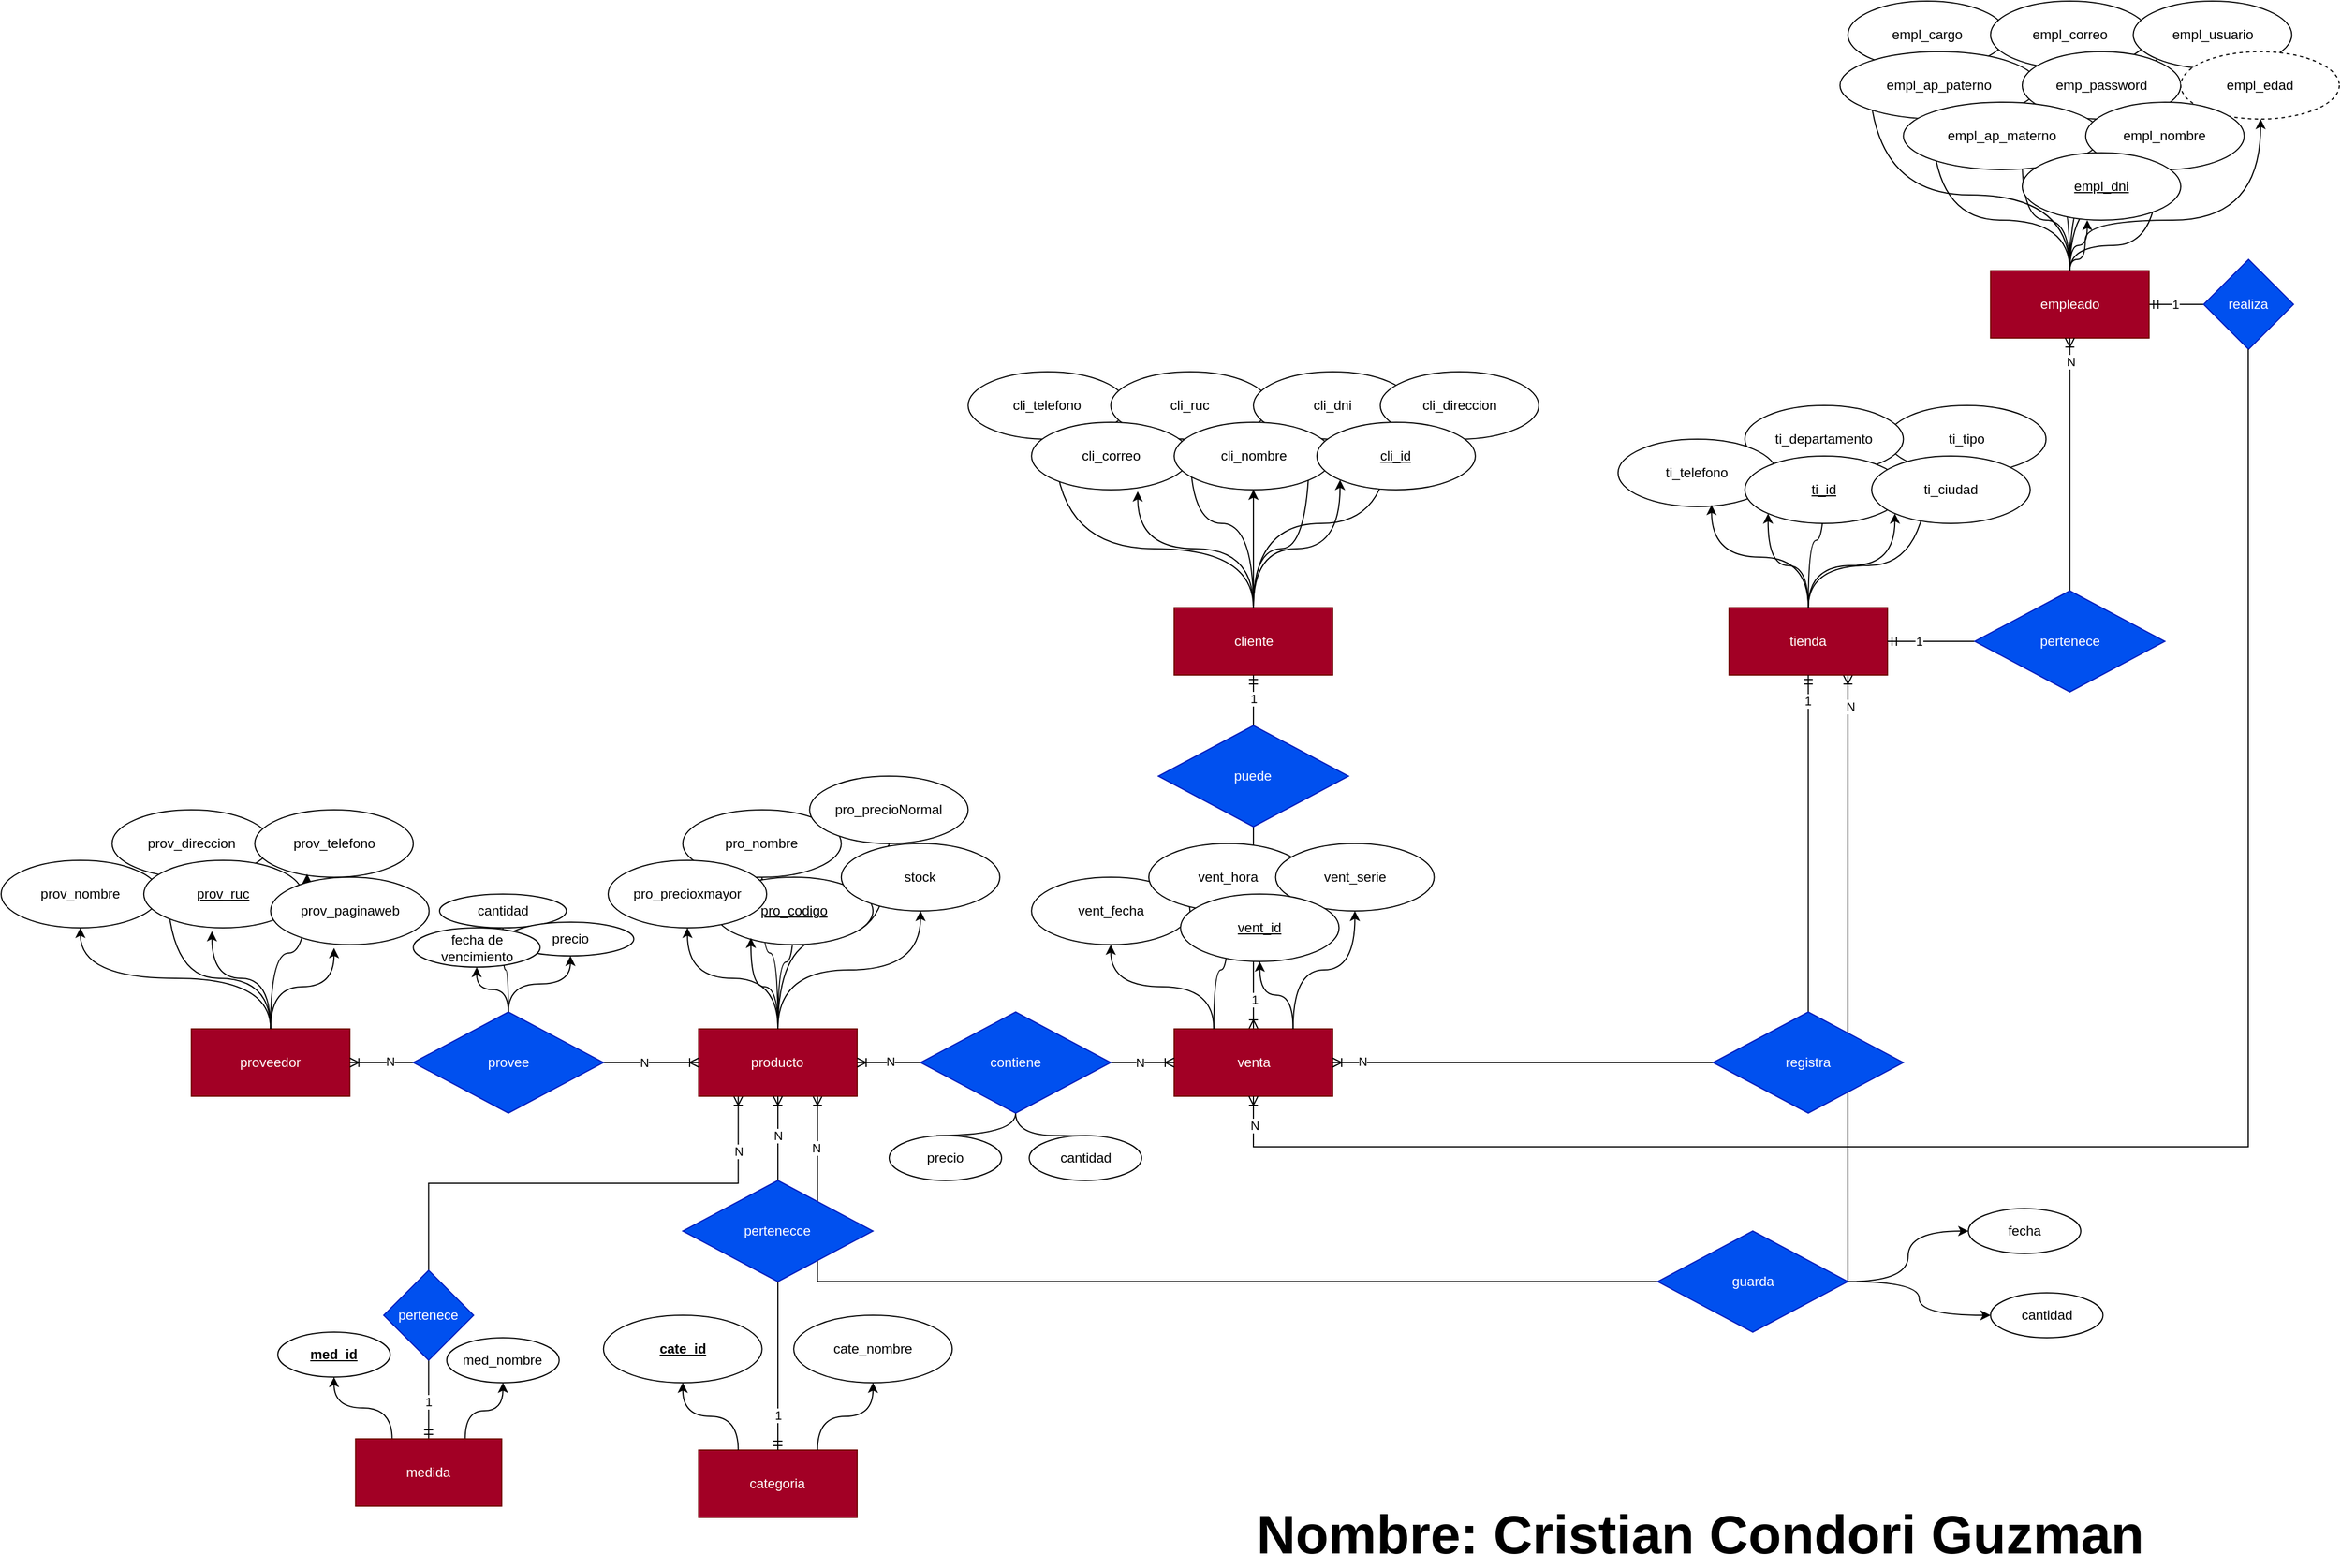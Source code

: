 <mxfile version="13.6.2" type="github">
  <diagram id="CTpA0QTXxDnQQ8EtdJ9_" name="Page-1">
    <mxGraphModel dx="599" dy="332" grid="1" gridSize="10" guides="1" tooltips="1" connect="1" arrows="1" fold="1" page="1" pageScale="1" pageWidth="2336" pageHeight="1654" math="0" shadow="0">
      <root>
        <mxCell id="0" />
        <mxCell id="1" parent="0" />
        <mxCell id="_XbfxPM0R7m3HbOUlwnH-28" value="" style="group" vertex="1" connectable="0" parent="1">
          <mxGeometry x="190" y="160" width="2080" height="1380" as="geometry" />
        </mxCell>
        <mxCell id="WtjTRTWJmjuouYEDEq2J-1" value="" style="group" parent="_XbfxPM0R7m3HbOUlwnH-28" vertex="1" connectable="0">
          <mxGeometry width="2080" height="1380" as="geometry" />
        </mxCell>
        <mxCell id="QlOECz-pCgplSlTq12S1-112" value="" style="group;strokeWidth=1;spacing=2;" parent="WtjTRTWJmjuouYEDEq2J-1" vertex="1" connectable="0">
          <mxGeometry width="2080" height="1380" as="geometry" />
        </mxCell>
        <mxCell id="_XbfxPM0R7m3HbOUlwnH-25" style="edgeStyle=orthogonalEdgeStyle;rounded=0;orthogonalLoop=1;jettySize=auto;html=1;entryX=0.25;entryY=1;entryDx=0;entryDy=0;endArrow=ERoneToMany;endFill=0;exitX=0.5;exitY=0;exitDx=0;exitDy=0;" edge="1" parent="QlOECz-pCgplSlTq12S1-112" source="_XbfxPM0R7m3HbOUlwnH-23" target="oqdKzbr62dSj7rIHaAl7-8">
          <mxGeometry relative="1" as="geometry">
            <mxPoint x="471" y="1140" as="sourcePoint" />
          </mxGeometry>
        </mxCell>
        <mxCell id="_XbfxPM0R7m3HbOUlwnH-26" value="N" style="edgeLabel;html=1;align=center;verticalAlign=middle;resizable=0;points=[];" vertex="1" connectable="0" parent="_XbfxPM0R7m3HbOUlwnH-25">
          <mxGeometry x="0.779" y="4" relative="1" as="geometry">
            <mxPoint x="4" y="1" as="offset" />
          </mxGeometry>
        </mxCell>
        <mxCell id="QlOECz-pCgplSlTq12S1-31" value="" style="edgeStyle=orthogonalEdgeStyle;curved=1;rounded=0;orthogonalLoop=1;jettySize=auto;entryX=0;entryY=0;entryDx=0;entryDy=0;strokeWidth=1;spacing=2;" parent="QlOECz-pCgplSlTq12S1-112" source="oqdKzbr62dSj7rIHaAl7-6" target="QlOECz-pCgplSlTq12S1-19" edge="1">
          <mxGeometry relative="1" as="geometry" />
        </mxCell>
        <mxCell id="QlOECz-pCgplSlTq12S1-30" value="" style="edgeStyle=orthogonalEdgeStyle;curved=1;rounded=0;orthogonalLoop=1;jettySize=auto;entryX=0;entryY=0;entryDx=0;entryDy=0;strokeWidth=1;spacing=2;" parent="QlOECz-pCgplSlTq12S1-112" source="oqdKzbr62dSj7rIHaAl7-6" target="QlOECz-pCgplSlTq12S1-22" edge="1">
          <mxGeometry relative="1" as="geometry" />
        </mxCell>
        <mxCell id="QlOECz-pCgplSlTq12S1-29" value="" style="edgeStyle=orthogonalEdgeStyle;curved=1;rounded=0;orthogonalLoop=1;jettySize=auto;entryX=0.6;entryY=0.75;entryDx=0;entryDy=0;entryPerimeter=0;strokeWidth=1;spacing=2;" parent="QlOECz-pCgplSlTq12S1-112" source="oqdKzbr62dSj7rIHaAl7-6" target="QlOECz-pCgplSlTq12S1-22" edge="1">
          <mxGeometry relative="1" as="geometry" />
        </mxCell>
        <mxCell id="QlOECz-pCgplSlTq12S1-32" value="" style="edgeStyle=orthogonalEdgeStyle;curved=1;rounded=0;orthogonalLoop=1;jettySize=auto;entryX=0;entryY=0;entryDx=0;entryDy=0;strokeWidth=1;spacing=2;" parent="QlOECz-pCgplSlTq12S1-112" source="oqdKzbr62dSj7rIHaAl7-6" target="QlOECz-pCgplSlTq12S1-20" edge="1">
          <mxGeometry relative="1" as="geometry" />
        </mxCell>
        <mxCell id="QlOECz-pCgplSlTq12S1-25" value="" style="edgeStyle=orthogonalEdgeStyle;curved=1;rounded=0;orthogonalLoop=1;jettySize=auto;entryX=0.94;entryY=0.275;entryDx=0;entryDy=0;entryPerimeter=0;strokeWidth=1;spacing=2;" parent="QlOECz-pCgplSlTq12S1-112" source="oqdKzbr62dSj7rIHaAl7-6" target="QlOECz-pCgplSlTq12S1-20" edge="1">
          <mxGeometry relative="1" as="geometry" />
        </mxCell>
        <mxCell id="QlOECz-pCgplSlTq12S1-27" value="" style="edgeStyle=orthogonalEdgeStyle;curved=1;rounded=0;orthogonalLoop=1;jettySize=auto;entryX=1;entryY=0;entryDx=0;entryDy=0;strokeWidth=1;spacing=2;" parent="QlOECz-pCgplSlTq12S1-112" source="oqdKzbr62dSj7rIHaAl7-6" target="QlOECz-pCgplSlTq12S1-24" edge="1">
          <mxGeometry relative="1" as="geometry" />
        </mxCell>
        <mxCell id="QlOECz-pCgplSlTq12S1-40" value="" style="edgeStyle=orthogonalEdgeStyle;curved=1;rounded=0;orthogonalLoop=1;jettySize=auto;entryX=0.36;entryY=-0.1;entryDx=0;entryDy=0;entryPerimeter=0;strokeWidth=1;spacing=2;" parent="QlOECz-pCgplSlTq12S1-112" source="oqdKzbr62dSj7rIHaAl7-5" target="QlOECz-pCgplSlTq12S1-39" edge="1">
          <mxGeometry relative="1" as="geometry" />
        </mxCell>
        <mxCell id="QlOECz-pCgplSlTq12S1-10" value="" style="edgeStyle=orthogonalEdgeStyle;curved=1;rounded=0;orthogonalLoop=1;jettySize=auto;entryX=1;entryY=0;entryDx=0;entryDy=0;strokeWidth=1;spacing=2;" parent="QlOECz-pCgplSlTq12S1-112" source="oqdKzbr62dSj7rIHaAl7-1" target="QlOECz-pCgplSlTq12S1-6" edge="1">
          <mxGeometry relative="1" as="geometry" />
        </mxCell>
        <mxCell id="QlOECz-pCgplSlTq12S1-13" value="" style="edgeStyle=orthogonalEdgeStyle;curved=1;rounded=0;orthogonalLoop=1;jettySize=auto;entryX=0;entryY=0;entryDx=0;entryDy=0;strokeWidth=1;spacing=2;" parent="QlOECz-pCgplSlTq12S1-112" source="oqdKzbr62dSj7rIHaAl7-1" target="QlOECz-pCgplSlTq12S1-3" edge="1">
          <mxGeometry relative="1" as="geometry" />
        </mxCell>
        <mxCell id="QlOECz-pCgplSlTq12S1-78" value="" style="edgeStyle=orthogonalEdgeStyle;curved=1;rounded=0;orthogonalLoop=1;jettySize=auto;entryX=0;entryY=0;entryDx=0;entryDy=0;strokeWidth=1;spacing=2;" parent="QlOECz-pCgplSlTq12S1-112" source="oqdKzbr62dSj7rIHaAl7-10" target="QlOECz-pCgplSlTq12S1-70" edge="1">
          <mxGeometry relative="1" as="geometry" />
        </mxCell>
        <mxCell id="QlOECz-pCgplSlTq12S1-89" value="" style="edgeStyle=orthogonalEdgeStyle;curved=1;rounded=0;orthogonalLoop=1;jettySize=auto;entryX=0.5;entryY=0;entryDx=0;entryDy=0;endArrow=ERoneToMany;endFill=0;strokeWidth=1;spacing=2;" parent="QlOECz-pCgplSlTq12S1-112" source="QlOECz-pCgplSlTq12S1-86" target="oqdKzbr62dSj7rIHaAl7-7" edge="1">
          <mxGeometry relative="1" as="geometry" />
        </mxCell>
        <mxCell id="_XbfxPM0R7m3HbOUlwnH-16" value="1" style="edgeLabel;html=1;align=center;verticalAlign=middle;resizable=0;points=[];" vertex="1" connectable="0" parent="QlOECz-pCgplSlTq12S1-89">
          <mxGeometry x="0.708" y="1" relative="1" as="geometry">
            <mxPoint as="offset" />
          </mxGeometry>
        </mxCell>
        <mxCell id="QlOECz-pCgplSlTq12S1-109" value="" style="edgeStyle=orthogonalEdgeStyle;rounded=0;orthogonalLoop=1;jettySize=auto;entryX=0.75;entryY=1;entryDx=0;entryDy=0;endArrow=ERoneToMany;endFill=0;exitX=1;exitY=0.5;exitDx=0;exitDy=0;strokeWidth=1;spacing=2;" parent="QlOECz-pCgplSlTq12S1-112" source="QlOECz-pCgplSlTq12S1-106" target="oqdKzbr62dSj7rIHaAl7-5" edge="1">
          <mxGeometry relative="1" as="geometry">
            <Array as="points">
              <mxPoint x="1642.847" y="1005.0" />
              <mxPoint x="1642.847" y="1005.0" />
            </Array>
          </mxGeometry>
        </mxCell>
        <mxCell id="_XbfxPM0R7m3HbOUlwnH-18" value="N" style="edgeLabel;html=1;align=center;verticalAlign=middle;resizable=0;points=[];" vertex="1" connectable="0" parent="QlOECz-pCgplSlTq12S1-109">
          <mxGeometry x="0.896" y="-2" relative="1" as="geometry">
            <mxPoint as="offset" />
          </mxGeometry>
        </mxCell>
        <mxCell id="QlOECz-pCgplSlTq12S1-107" value="" style="edgeStyle=orthogonalEdgeStyle;rounded=0;orthogonalLoop=1;jettySize=auto;entryX=0.75;entryY=1;entryDx=0;entryDy=0;endArrow=ERoneToMany;endFill=0;strokeWidth=1;spacing=2;" parent="QlOECz-pCgplSlTq12S1-112" source="QlOECz-pCgplSlTq12S1-106" target="oqdKzbr62dSj7rIHaAl7-8" edge="1">
          <mxGeometry relative="1" as="geometry" />
        </mxCell>
        <mxCell id="_XbfxPM0R7m3HbOUlwnH-6" value="N" style="edgeLabel;html=1;align=center;verticalAlign=middle;resizable=0;points=[];" vertex="1" connectable="0" parent="QlOECz-pCgplSlTq12S1-107">
          <mxGeometry x="0.9" y="-1" relative="1" as="geometry">
            <mxPoint x="-2" as="offset" />
          </mxGeometry>
        </mxCell>
        <mxCell id="QlOECz-pCgplSlTq12S1-71" value="prov_direccion" style="ellipse;whiteSpace=wrap;align=center;strokeWidth=1;spacing=2;" parent="QlOECz-pCgplSlTq12S1-112" vertex="1">
          <mxGeometry x="98.712" y="720.0" width="141.017" height="60.0" as="geometry" />
        </mxCell>
        <mxCell id="oqdKzbr62dSj7rIHaAl7-1" value="cliente" style="whiteSpace=wrap;align=center;fillColor=#a20025;strokeColor=#6F0000;fontColor=#ffffff;strokeWidth=1;spacing=2;" parent="QlOECz-pCgplSlTq12S1-112" vertex="1">
          <mxGeometry x="1043.525" y="540.0" width="141.017" height="60.0" as="geometry" />
        </mxCell>
        <mxCell id="oqdKzbr62dSj7rIHaAl7-5" value="tienda" style="whiteSpace=wrap;align=center;fillColor=#a20025;strokeColor=#6F0000;fontColor=#ffffff;strokeWidth=1;spacing=2;" parent="QlOECz-pCgplSlTq12S1-112" vertex="1">
          <mxGeometry x="1537.085" y="540.0" width="141.017" height="60.0" as="geometry" />
        </mxCell>
        <mxCell id="aBQgz-pUBA6ZcL2lrBF5-2" value="" style="edgeStyle=orthogonalEdgeStyle;rounded=0;orthogonalLoop=1;jettySize=auto;html=1;endArrow=none;endFill=0;startArrow=ERmandOne;startFill=0;" parent="QlOECz-pCgplSlTq12S1-112" source="oqdKzbr62dSj7rIHaAl7-6" target="aBQgz-pUBA6ZcL2lrBF5-1" edge="1">
          <mxGeometry relative="1" as="geometry" />
        </mxCell>
        <mxCell id="_XbfxPM0R7m3HbOUlwnH-20" value="1" style="edgeLabel;html=1;align=center;verticalAlign=middle;resizable=0;points=[];" vertex="1" connectable="0" parent="aBQgz-pUBA6ZcL2lrBF5-2">
          <mxGeometry x="-0.081" relative="1" as="geometry">
            <mxPoint as="offset" />
          </mxGeometry>
        </mxCell>
        <mxCell id="oqdKzbr62dSj7rIHaAl7-6" value="empleado" style="whiteSpace=wrap;align=center;fillColor=#a20025;strokeColor=#6F0000;fontColor=#ffffff;strokeWidth=1;spacing=2;" parent="QlOECz-pCgplSlTq12S1-112" vertex="1">
          <mxGeometry x="1769.763" y="240.0" width="141.017" height="60.0" as="geometry" />
        </mxCell>
        <mxCell id="oqdKzbr62dSj7rIHaAl7-7" value="venta" style="whiteSpace=wrap;align=center;fillColor=#a20025;strokeColor=#6F0000;fontColor=#ffffff;strokeWidth=1;spacing=2;" parent="QlOECz-pCgplSlTq12S1-112" vertex="1">
          <mxGeometry x="1043.525" y="915.0" width="141.017" height="60.0" as="geometry" />
        </mxCell>
        <mxCell id="_XbfxPM0R7m3HbOUlwnH-39" style="edgeStyle=orthogonalEdgeStyle;curved=1;rounded=0;orthogonalLoop=1;jettySize=auto;html=1;startArrow=none;startFill=0;endArrow=classic;endFill=1;" edge="1" parent="QlOECz-pCgplSlTq12S1-112" source="oqdKzbr62dSj7rIHaAl7-8" target="_XbfxPM0R7m3HbOUlwnH-38">
          <mxGeometry relative="1" as="geometry" />
        </mxCell>
        <mxCell id="_XbfxPM0R7m3HbOUlwnH-48" style="edgeStyle=orthogonalEdgeStyle;curved=1;rounded=0;orthogonalLoop=1;jettySize=auto;html=1;startArrow=none;startFill=0;endArrow=classic;endFill=1;" edge="1" parent="QlOECz-pCgplSlTq12S1-112" source="oqdKzbr62dSj7rIHaAl7-8" target="_XbfxPM0R7m3HbOUlwnH-47">
          <mxGeometry relative="1" as="geometry" />
        </mxCell>
        <mxCell id="oqdKzbr62dSj7rIHaAl7-8" value="producto" style="whiteSpace=wrap;align=center;fillColor=#a20025;strokeColor=#6F0000;fontColor=#ffffff;strokeWidth=1;spacing=2;" parent="QlOECz-pCgplSlTq12S1-112" vertex="1">
          <mxGeometry x="620.475" y="915.0" width="141.017" height="60.0" as="geometry" />
        </mxCell>
        <mxCell id="oqdKzbr62dSj7rIHaAl7-9" value="categoria" style="whiteSpace=wrap;align=center;fillColor=#a20025;strokeColor=#6F0000;fontColor=#ffffff;strokeWidth=1;spacing=2;" parent="QlOECz-pCgplSlTq12S1-112" vertex="1">
          <mxGeometry x="620.475" y="1290.0" width="141.017" height="60.0" as="geometry" />
        </mxCell>
        <mxCell id="oqdKzbr62dSj7rIHaAl7-10" value="proveedor" style="whiteSpace=wrap;align=center;fillColor=#a20025;strokeColor=#6F0000;fontColor=#ffffff;strokeWidth=1;spacing=2;" parent="QlOECz-pCgplSlTq12S1-112" vertex="1">
          <mxGeometry x="169.22" y="915.0" width="141.017" height="60.0" as="geometry" />
        </mxCell>
        <mxCell id="QlOECz-pCgplSlTq12S1-1" value="cli_telefono" style="ellipse;whiteSpace=wrap;align=center;strokeWidth=1;spacing=2;" parent="QlOECz-pCgplSlTq12S1-112" vertex="1">
          <mxGeometry x="860.203" y="330.0" width="141.017" height="60.0" as="geometry" />
        </mxCell>
        <mxCell id="QlOECz-pCgplSlTq12S1-2" value="cli_ruc" style="ellipse;whiteSpace=wrap;align=center;strokeWidth=1;spacing=2;" parent="QlOECz-pCgplSlTq12S1-112" vertex="1">
          <mxGeometry x="987.119" y="330.0" width="141.017" height="60.0" as="geometry" />
        </mxCell>
        <mxCell id="QlOECz-pCgplSlTq12S1-12" value="" style="edgeStyle=orthogonalEdgeStyle;curved=1;rounded=0;orthogonalLoop=1;jettySize=auto;strokeWidth=1;spacing=2;" parent="QlOECz-pCgplSlTq12S1-112" source="oqdKzbr62dSj7rIHaAl7-1" target="QlOECz-pCgplSlTq12S1-2" edge="1">
          <mxGeometry relative="1" as="geometry" />
        </mxCell>
        <mxCell id="QlOECz-pCgplSlTq12S1-3" value="cli_correo" style="ellipse;whiteSpace=wrap;align=center;strokeWidth=1;spacing=2;" parent="QlOECz-pCgplSlTq12S1-112" vertex="1">
          <mxGeometry x="916.61" y="375.0" width="141.017" height="60.0" as="geometry" />
        </mxCell>
        <mxCell id="QlOECz-pCgplSlTq12S1-14" value="" style="edgeStyle=orthogonalEdgeStyle;curved=1;rounded=0;orthogonalLoop=1;jettySize=auto;entryX=0.67;entryY=1.025;entryDx=0;entryDy=0;entryPerimeter=0;strokeWidth=1;spacing=2;" parent="QlOECz-pCgplSlTq12S1-112" source="oqdKzbr62dSj7rIHaAl7-1" target="QlOECz-pCgplSlTq12S1-3" edge="1">
          <mxGeometry relative="1" as="geometry" />
        </mxCell>
        <mxCell id="QlOECz-pCgplSlTq12S1-4" value="cli_dni" style="ellipse;whiteSpace=wrap;align=center;strokeWidth=1;spacing=2;" parent="QlOECz-pCgplSlTq12S1-112" vertex="1">
          <mxGeometry x="1114.034" y="330.0" width="141.017" height="60.0" as="geometry" />
        </mxCell>
        <mxCell id="QlOECz-pCgplSlTq12S1-8" value="" style="edgeStyle=orthogonalEdgeStyle;rounded=0;orthogonalLoop=1;jettySize=auto;entryX=1;entryY=1;entryDx=0;entryDy=0;curved=1;strokeWidth=1;spacing=2;" parent="QlOECz-pCgplSlTq12S1-112" source="oqdKzbr62dSj7rIHaAl7-1" target="QlOECz-pCgplSlTq12S1-4" edge="1">
          <mxGeometry relative="1" as="geometry" />
        </mxCell>
        <mxCell id="QlOECz-pCgplSlTq12S1-5" value="cli_direccion" style="ellipse;whiteSpace=wrap;align=center;strokeWidth=1;spacing=2;" parent="QlOECz-pCgplSlTq12S1-112" vertex="1">
          <mxGeometry x="1226.847" y="330.0" width="141.017" height="60.0" as="geometry" />
        </mxCell>
        <mxCell id="QlOECz-pCgplSlTq12S1-6" value="cli_nombre" style="ellipse;whiteSpace=wrap;align=center;strokeWidth=1;spacing=2;" parent="QlOECz-pCgplSlTq12S1-112" vertex="1">
          <mxGeometry x="1043.525" y="375.0" width="141.017" height="60.0" as="geometry" />
        </mxCell>
        <mxCell id="QlOECz-pCgplSlTq12S1-11" value="" style="edgeStyle=orthogonalEdgeStyle;curved=1;rounded=0;orthogonalLoop=1;jettySize=auto;entryX=0.5;entryY=1;entryDx=0;entryDy=0;strokeWidth=1;spacing=2;" parent="QlOECz-pCgplSlTq12S1-112" source="oqdKzbr62dSj7rIHaAl7-1" target="QlOECz-pCgplSlTq12S1-6" edge="1">
          <mxGeometry relative="1" as="geometry" />
        </mxCell>
        <mxCell id="QlOECz-pCgplSlTq12S1-7" value="cli_id" style="ellipse;whiteSpace=wrap;align=center;strokeWidth=1;spacing=2;fontStyle=4" parent="QlOECz-pCgplSlTq12S1-112" vertex="1">
          <mxGeometry x="1170.441" y="375.0" width="141.017" height="60.0" as="geometry" />
        </mxCell>
        <mxCell id="QlOECz-pCgplSlTq12S1-9" value="" style="edgeStyle=orthogonalEdgeStyle;curved=1;rounded=0;orthogonalLoop=1;jettySize=auto;entryX=0;entryY=1;entryDx=0;entryDy=0;strokeWidth=1;spacing=2;" parent="QlOECz-pCgplSlTq12S1-112" source="oqdKzbr62dSj7rIHaAl7-1" target="QlOECz-pCgplSlTq12S1-7" edge="1">
          <mxGeometry relative="1" as="geometry" />
        </mxCell>
        <mxCell id="QlOECz-pCgplSlTq12S1-16" value="empl_cargo" style="ellipse;whiteSpace=wrap;align=center;strokeWidth=1;spacing=2;" parent="QlOECz-pCgplSlTq12S1-112" vertex="1">
          <mxGeometry x="1642.847" width="141.017" height="60.0" as="geometry" />
        </mxCell>
        <mxCell id="QlOECz-pCgplSlTq12S1-17" value="empl_correo" style="ellipse;whiteSpace=wrap;align=center;strokeWidth=1;spacing=2;" parent="QlOECz-pCgplSlTq12S1-112" vertex="1">
          <mxGeometry x="1769.763" width="141.017" height="60.0" as="geometry" />
        </mxCell>
        <mxCell id="QlOECz-pCgplSlTq12S1-18" value="empl_usuario" style="ellipse;whiteSpace=wrap;align=center;strokeWidth=1;spacing=2;" parent="QlOECz-pCgplSlTq12S1-112" vertex="1">
          <mxGeometry x="1896.678" width="141.017" height="60.0" as="geometry" />
        </mxCell>
        <mxCell id="QlOECz-pCgplSlTq12S1-33" value="" style="edgeStyle=orthogonalEdgeStyle;curved=1;rounded=0;orthogonalLoop=1;jettySize=auto;entryX=0;entryY=1;entryDx=0;entryDy=0;exitX=0.5;exitY=0;exitDx=0;exitDy=0;strokeWidth=1;spacing=2;" parent="QlOECz-pCgplSlTq12S1-112" source="oqdKzbr62dSj7rIHaAl7-6" target="QlOECz-pCgplSlTq12S1-18" edge="1">
          <mxGeometry relative="1" as="geometry" />
        </mxCell>
        <mxCell id="QlOECz-pCgplSlTq12S1-19" value="empl_ap_paterno" style="ellipse;whiteSpace=wrap;align=center;strokeWidth=1;spacing=2;" parent="QlOECz-pCgplSlTq12S1-112" vertex="1">
          <mxGeometry x="1635.797" y="45.0" width="176.271" height="60.0" as="geometry" />
        </mxCell>
        <mxCell id="QlOECz-pCgplSlTq12S1-20" value="emp_password" style="ellipse;whiteSpace=wrap;align=center;strokeWidth=1;spacing=2;" parent="QlOECz-pCgplSlTq12S1-112" vertex="1">
          <mxGeometry x="1797.966" y="45.0" width="141.017" height="60.0" as="geometry" />
        </mxCell>
        <mxCell id="QlOECz-pCgplSlTq12S1-21" value="empl_edad" style="ellipse;whiteSpace=wrap;align=center;dashed=1;strokeWidth=1;spacing=2;" parent="QlOECz-pCgplSlTq12S1-112" vertex="1">
          <mxGeometry x="1938.983" y="45.0" width="141.017" height="60.0" as="geometry" />
        </mxCell>
        <mxCell id="QlOECz-pCgplSlTq12S1-26" value="" style="edgeStyle=orthogonalEdgeStyle;curved=1;rounded=0;orthogonalLoop=1;jettySize=auto;exitX=0.5;exitY=0;exitDx=0;exitDy=0;strokeWidth=1;spacing=2;" parent="QlOECz-pCgplSlTq12S1-112" source="oqdKzbr62dSj7rIHaAl7-6" target="QlOECz-pCgplSlTq12S1-21" edge="1">
          <mxGeometry relative="1" as="geometry">
            <mxPoint x="1854.373" y="240.0" as="sourcePoint" />
            <Array as="points">
              <mxPoint x="1840" y="230" />
              <mxPoint x="1854" y="230" />
              <mxPoint x="1854" y="195" />
              <mxPoint x="2010" y="195" />
            </Array>
          </mxGeometry>
        </mxCell>
        <mxCell id="QlOECz-pCgplSlTq12S1-22" value="empl_ap_materno" style="ellipse;whiteSpace=wrap;align=center;strokeWidth=1;spacing=2;" parent="QlOECz-pCgplSlTq12S1-112" vertex="1">
          <mxGeometry x="1692.203" y="90.0" width="176.271" height="60.0" as="geometry" />
        </mxCell>
        <mxCell id="QlOECz-pCgplSlTq12S1-23" value="empl_nombre" style="ellipse;whiteSpace=wrap;align=center;strokeWidth=1;spacing=2;" parent="QlOECz-pCgplSlTq12S1-112" vertex="1">
          <mxGeometry x="1854.373" y="90.0" width="141.017" height="60.0" as="geometry" />
        </mxCell>
        <mxCell id="QlOECz-pCgplSlTq12S1-24" value="empl_dni" style="ellipse;whiteSpace=wrap;align=center;strokeWidth=1;spacing=2;fontStyle=4" parent="QlOECz-pCgplSlTq12S1-112" vertex="1">
          <mxGeometry x="1797.966" y="135.0" width="141.017" height="60.0" as="geometry" />
        </mxCell>
        <mxCell id="QlOECz-pCgplSlTq12S1-28" value="" style="edgeStyle=orthogonalEdgeStyle;curved=1;rounded=0;orthogonalLoop=1;jettySize=auto;entryX=0.41;entryY=1;entryDx=0;entryDy=0;entryPerimeter=0;strokeWidth=1;spacing=2;" parent="QlOECz-pCgplSlTq12S1-112" source="oqdKzbr62dSj7rIHaAl7-6" target="QlOECz-pCgplSlTq12S1-24" edge="1">
          <mxGeometry relative="1" as="geometry" />
        </mxCell>
        <mxCell id="QlOECz-pCgplSlTq12S1-35" value="ti_tipo" style="ellipse;whiteSpace=wrap;align=center;strokeWidth=1;spacing=2;" parent="QlOECz-pCgplSlTq12S1-112" vertex="1">
          <mxGeometry x="1678.102" y="360.0" width="141.017" height="60.0" as="geometry" />
        </mxCell>
        <mxCell id="QlOECz-pCgplSlTq12S1-36" value="ti_departamento" style="ellipse;whiteSpace=wrap;align=center;strokeWidth=1;spacing=2;" parent="QlOECz-pCgplSlTq12S1-112" vertex="1">
          <mxGeometry x="1551.186" y="360.0" width="141.017" height="60.0" as="geometry" />
        </mxCell>
        <mxCell id="QlOECz-pCgplSlTq12S1-42" value="" style="edgeStyle=orthogonalEdgeStyle;curved=1;rounded=0;orthogonalLoop=1;jettySize=auto;strokeWidth=1;spacing=2;" parent="QlOECz-pCgplSlTq12S1-112" source="oqdKzbr62dSj7rIHaAl7-5" target="QlOECz-pCgplSlTq12S1-36" edge="1">
          <mxGeometry relative="1" as="geometry" />
        </mxCell>
        <mxCell id="QlOECz-pCgplSlTq12S1-37" value="ti_telefono" style="ellipse;whiteSpace=wrap;align=center;strokeWidth=1;spacing=2;" parent="QlOECz-pCgplSlTq12S1-112" vertex="1">
          <mxGeometry x="1438.373" y="390.0" width="141.017" height="60.0" as="geometry" />
        </mxCell>
        <mxCell id="QlOECz-pCgplSlTq12S1-44" value="" style="edgeStyle=orthogonalEdgeStyle;curved=1;rounded=0;orthogonalLoop=1;jettySize=auto;entryX=0.59;entryY=0.975;entryDx=0;entryDy=0;entryPerimeter=0;strokeWidth=1;spacing=2;" parent="QlOECz-pCgplSlTq12S1-112" source="oqdKzbr62dSj7rIHaAl7-5" target="QlOECz-pCgplSlTq12S1-37" edge="1">
          <mxGeometry relative="1" as="geometry" />
        </mxCell>
        <mxCell id="QlOECz-pCgplSlTq12S1-38" value="ti_id" style="ellipse;whiteSpace=wrap;align=center;strokeWidth=1;spacing=2;fontStyle=4" parent="QlOECz-pCgplSlTq12S1-112" vertex="1">
          <mxGeometry x="1551.186" y="405.0" width="141.017" height="60.0" as="geometry" />
        </mxCell>
        <mxCell id="QlOECz-pCgplSlTq12S1-43" value="" style="edgeStyle=orthogonalEdgeStyle;curved=1;rounded=0;orthogonalLoop=1;jettySize=auto;entryX=0;entryY=1;entryDx=0;entryDy=0;strokeWidth=1;spacing=2;" parent="QlOECz-pCgplSlTq12S1-112" source="oqdKzbr62dSj7rIHaAl7-5" target="QlOECz-pCgplSlTq12S1-38" edge="1">
          <mxGeometry relative="1" as="geometry" />
        </mxCell>
        <mxCell id="QlOECz-pCgplSlTq12S1-39" value="ti_ciudad" style="ellipse;whiteSpace=wrap;align=center;strokeWidth=1;spacing=2;" parent="QlOECz-pCgplSlTq12S1-112" vertex="1">
          <mxGeometry x="1664.0" y="405.0" width="141.017" height="60.0" as="geometry" />
        </mxCell>
        <mxCell id="QlOECz-pCgplSlTq12S1-41" value="" style="edgeStyle=orthogonalEdgeStyle;curved=1;rounded=0;orthogonalLoop=1;jettySize=auto;entryX=0;entryY=1;entryDx=0;entryDy=0;strokeWidth=1;spacing=2;" parent="QlOECz-pCgplSlTq12S1-112" source="oqdKzbr62dSj7rIHaAl7-5" target="QlOECz-pCgplSlTq12S1-39" edge="1">
          <mxGeometry relative="1" as="geometry" />
        </mxCell>
        <mxCell id="QlOECz-pCgplSlTq12S1-45" value="vent_fecha" style="ellipse;whiteSpace=wrap;align=center;strokeWidth=1;spacing=2;" parent="QlOECz-pCgplSlTq12S1-112" vertex="1">
          <mxGeometry x="916.607" y="780.0" width="141.017" height="60.0" as="geometry" />
        </mxCell>
        <mxCell id="QlOECz-pCgplSlTq12S1-53" value="" style="edgeStyle=orthogonalEdgeStyle;curved=1;rounded=0;orthogonalLoop=1;jettySize=auto;exitX=0.25;exitY=0;exitDx=0;exitDy=0;strokeWidth=1;spacing=2;" parent="QlOECz-pCgplSlTq12S1-112" source="oqdKzbr62dSj7rIHaAl7-7" target="QlOECz-pCgplSlTq12S1-45" edge="1">
          <mxGeometry relative="1" as="geometry" />
        </mxCell>
        <mxCell id="QlOECz-pCgplSlTq12S1-46" value="vent_hora" style="ellipse;whiteSpace=wrap;align=center;strokeWidth=1;spacing=2;" parent="QlOECz-pCgplSlTq12S1-112" vertex="1">
          <mxGeometry x="1020.963" y="750.0" width="141.017" height="60.0" as="geometry" />
        </mxCell>
        <mxCell id="QlOECz-pCgplSlTq12S1-51" value="" style="edgeStyle=orthogonalEdgeStyle;curved=1;rounded=0;orthogonalLoop=1;jettySize=auto;exitX=0.25;exitY=0;exitDx=0;exitDy=0;strokeWidth=1;spacing=2;" parent="QlOECz-pCgplSlTq12S1-112" source="oqdKzbr62dSj7rIHaAl7-7" target="QlOECz-pCgplSlTq12S1-46" edge="1">
          <mxGeometry relative="1" as="geometry" />
        </mxCell>
        <mxCell id="QlOECz-pCgplSlTq12S1-47" value="vent_serie" style="ellipse;whiteSpace=wrap;align=center;strokeWidth=1;spacing=2;" parent="QlOECz-pCgplSlTq12S1-112" vertex="1">
          <mxGeometry x="1133.776" y="750.0" width="141.017" height="60.0" as="geometry" />
        </mxCell>
        <mxCell id="QlOECz-pCgplSlTq12S1-50" value="" style="edgeStyle=orthogonalEdgeStyle;curved=1;rounded=0;orthogonalLoop=1;jettySize=auto;exitX=0.75;exitY=0;exitDx=0;exitDy=0;strokeWidth=1;spacing=2;" parent="QlOECz-pCgplSlTq12S1-112" source="oqdKzbr62dSj7rIHaAl7-7" target="QlOECz-pCgplSlTq12S1-47" edge="1">
          <mxGeometry relative="1" as="geometry" />
        </mxCell>
        <mxCell id="QlOECz-pCgplSlTq12S1-49" value="vent_id" style="ellipse;whiteSpace=wrap;align=center;strokeWidth=1;spacing=2;fontStyle=4" parent="QlOECz-pCgplSlTq12S1-112" vertex="1">
          <mxGeometry x="1049.166" y="795.0" width="141.017" height="60.0" as="geometry" />
        </mxCell>
        <mxCell id="QlOECz-pCgplSlTq12S1-52" value="" style="edgeStyle=orthogonalEdgeStyle;curved=1;rounded=0;orthogonalLoop=1;jettySize=auto;exitX=0.75;exitY=0;exitDx=0;exitDy=0;strokeWidth=1;spacing=2;" parent="QlOECz-pCgplSlTq12S1-112" source="oqdKzbr62dSj7rIHaAl7-7" target="QlOECz-pCgplSlTq12S1-49" edge="1">
          <mxGeometry relative="1" as="geometry" />
        </mxCell>
        <mxCell id="QlOECz-pCgplSlTq12S1-55" value="pro_nombre" style="ellipse;whiteSpace=wrap;align=center;strokeWidth=1;spacing=2;" parent="QlOECz-pCgplSlTq12S1-112" vertex="1">
          <mxGeometry x="606.371" y="720.0" width="141.017" height="60.0" as="geometry" />
        </mxCell>
        <mxCell id="QlOECz-pCgplSlTq12S1-64" value="" style="edgeStyle=orthogonalEdgeStyle;curved=1;rounded=0;orthogonalLoop=1;jettySize=auto;strokeWidth=1;spacing=2;" parent="QlOECz-pCgplSlTq12S1-112" source="oqdKzbr62dSj7rIHaAl7-8" target="QlOECz-pCgplSlTq12S1-55" edge="1">
          <mxGeometry relative="1" as="geometry" />
        </mxCell>
        <mxCell id="QlOECz-pCgplSlTq12S1-61" value="" style="edgeStyle=orthogonalEdgeStyle;curved=1;rounded=0;orthogonalLoop=1;jettySize=auto;strokeWidth=1;spacing=2;" parent="QlOECz-pCgplSlTq12S1-112" source="oqdKzbr62dSj7rIHaAl7-8" edge="1">
          <mxGeometry relative="1" as="geometry">
            <mxPoint x="705.085" y="795" as="targetPoint" />
          </mxGeometry>
        </mxCell>
        <mxCell id="QlOECz-pCgplSlTq12S1-58" value="pro_precioNormal" style="ellipse;whiteSpace=wrap;align=center;strokeWidth=1;spacing=2;" parent="QlOECz-pCgplSlTq12S1-112" vertex="1">
          <mxGeometry x="719.188" y="690.0" width="141.017" height="60.0" as="geometry" />
        </mxCell>
        <mxCell id="QlOECz-pCgplSlTq12S1-60" value="" style="edgeStyle=orthogonalEdgeStyle;curved=1;rounded=0;orthogonalLoop=1;jettySize=auto;strokeWidth=1;spacing=2;" parent="QlOECz-pCgplSlTq12S1-112" source="oqdKzbr62dSj7rIHaAl7-8" target="QlOECz-pCgplSlTq12S1-58" edge="1">
          <mxGeometry relative="1" as="geometry" />
        </mxCell>
        <mxCell id="QlOECz-pCgplSlTq12S1-59" value="pro_codigo" style="ellipse;whiteSpace=wrap;align=center;strokeWidth=1;spacing=2;fontStyle=4" parent="QlOECz-pCgplSlTq12S1-112" vertex="1">
          <mxGeometry x="634.576" y="780.0" width="141.017" height="60.0" as="geometry" />
        </mxCell>
        <mxCell id="QlOECz-pCgplSlTq12S1-62" value="" style="edgeStyle=orthogonalEdgeStyle;curved=1;rounded=0;orthogonalLoop=1;jettySize=auto;entryX=0.23;entryY=0.9;entryDx=0;entryDy=0;entryPerimeter=0;strokeWidth=1;spacing=2;" parent="QlOECz-pCgplSlTq12S1-112" source="oqdKzbr62dSj7rIHaAl7-8" target="QlOECz-pCgplSlTq12S1-59" edge="1">
          <mxGeometry relative="1" as="geometry" />
        </mxCell>
        <mxCell id="QlOECz-pCgplSlTq12S1-65" value="cate_nombre" style="ellipse;whiteSpace=wrap;align=center;strokeWidth=1;spacing=2;" parent="QlOECz-pCgplSlTq12S1-112" vertex="1">
          <mxGeometry x="705.085" y="1170.0" width="141.017" height="60.0" as="geometry" />
        </mxCell>
        <mxCell id="QlOECz-pCgplSlTq12S1-67" value="" style="edgeStyle=orthogonalEdgeStyle;curved=1;rounded=0;orthogonalLoop=1;jettySize=auto;entryX=0.5;entryY=1;entryDx=0;entryDy=0;exitX=0.75;exitY=0;exitDx=0;exitDy=0;strokeWidth=1;spacing=2;" parent="QlOECz-pCgplSlTq12S1-112" source="oqdKzbr62dSj7rIHaAl7-9" target="QlOECz-pCgplSlTq12S1-65" edge="1">
          <mxGeometry relative="1" as="geometry" />
        </mxCell>
        <mxCell id="QlOECz-pCgplSlTq12S1-66" value="cate_id" style="ellipse;whiteSpace=wrap;align=center;strokeWidth=1;spacing=2;fontStyle=5" parent="QlOECz-pCgplSlTq12S1-112" vertex="1">
          <mxGeometry x="535.864" y="1170.0" width="141.017" height="60.0" as="geometry" />
        </mxCell>
        <mxCell id="QlOECz-pCgplSlTq12S1-68" value="" style="edgeStyle=orthogonalEdgeStyle;curved=1;rounded=0;orthogonalLoop=1;jettySize=auto;entryX=0.5;entryY=1;entryDx=0;entryDy=0;exitX=0.25;exitY=0;exitDx=0;exitDy=0;strokeWidth=1;spacing=2;" parent="QlOECz-pCgplSlTq12S1-112" source="oqdKzbr62dSj7rIHaAl7-9" target="QlOECz-pCgplSlTq12S1-66" edge="1">
          <mxGeometry relative="1" as="geometry" />
        </mxCell>
        <mxCell id="QlOECz-pCgplSlTq12S1-69" value="prov_nombre" style="ellipse;whiteSpace=wrap;align=center;strokeWidth=1;spacing=2;" parent="QlOECz-pCgplSlTq12S1-112" vertex="1">
          <mxGeometry y="765.0" width="141.017" height="60.0" as="geometry" />
        </mxCell>
        <mxCell id="QlOECz-pCgplSlTq12S1-77" value="" style="edgeStyle=orthogonalEdgeStyle;curved=1;rounded=0;orthogonalLoop=1;jettySize=auto;entryX=0.5;entryY=1;entryDx=0;entryDy=0;exitX=0.5;exitY=0;exitDx=0;exitDy=0;strokeWidth=1;spacing=2;" parent="QlOECz-pCgplSlTq12S1-112" source="oqdKzbr62dSj7rIHaAl7-10" target="QlOECz-pCgplSlTq12S1-69" edge="1">
          <mxGeometry relative="1" as="geometry" />
        </mxCell>
        <mxCell id="QlOECz-pCgplSlTq12S1-70" value="prov_ruc" style="ellipse;whiteSpace=wrap;align=center;strokeWidth=1;spacing=2;fontStyle=4" parent="QlOECz-pCgplSlTq12S1-112" vertex="1">
          <mxGeometry x="126.915" y="765.0" width="141.017" height="60.0" as="geometry" />
        </mxCell>
        <mxCell id="QlOECz-pCgplSlTq12S1-76" value="" style="edgeStyle=orthogonalEdgeStyle;curved=1;rounded=0;orthogonalLoop=1;jettySize=auto;entryX=0.43;entryY=1.05;entryDx=0;entryDy=0;entryPerimeter=0;strokeWidth=1;spacing=2;" parent="QlOECz-pCgplSlTq12S1-112" source="oqdKzbr62dSj7rIHaAl7-10" target="QlOECz-pCgplSlTq12S1-70" edge="1">
          <mxGeometry relative="1" as="geometry" />
        </mxCell>
        <mxCell id="QlOECz-pCgplSlTq12S1-72" value="prov_telefono" style="ellipse;whiteSpace=wrap;align=center;strokeWidth=1;spacing=2;" parent="QlOECz-pCgplSlTq12S1-112" vertex="1">
          <mxGeometry x="225.627" y="720.0" width="141.017" height="60.0" as="geometry" />
        </mxCell>
        <mxCell id="QlOECz-pCgplSlTq12S1-74" value="" style="edgeStyle=orthogonalEdgeStyle;curved=1;rounded=0;orthogonalLoop=1;jettySize=auto;entryX=0.33;entryY=0.95;entryDx=0;entryDy=0;entryPerimeter=0;strokeWidth=1;spacing=2;" parent="QlOECz-pCgplSlTq12S1-112" source="oqdKzbr62dSj7rIHaAl7-10" target="QlOECz-pCgplSlTq12S1-72" edge="1">
          <mxGeometry relative="1" as="geometry" />
        </mxCell>
        <mxCell id="QlOECz-pCgplSlTq12S1-73" value="prov_paginaweb" style="ellipse;whiteSpace=wrap;align=center;strokeWidth=1;spacing=2;" parent="QlOECz-pCgplSlTq12S1-112" vertex="1">
          <mxGeometry x="239.729" y="780.0" width="141.017" height="60.0" as="geometry" />
        </mxCell>
        <mxCell id="QlOECz-pCgplSlTq12S1-75" value="" style="edgeStyle=orthogonalEdgeStyle;curved=1;rounded=0;orthogonalLoop=1;jettySize=auto;entryX=0.4;entryY=1.05;entryDx=0;entryDy=0;entryPerimeter=0;strokeWidth=1;spacing=2;" parent="QlOECz-pCgplSlTq12S1-112" source="oqdKzbr62dSj7rIHaAl7-10" target="QlOECz-pCgplSlTq12S1-73" edge="1">
          <mxGeometry relative="1" as="geometry" />
        </mxCell>
        <mxCell id="QlOECz-pCgplSlTq12S1-84" value="" style="edgeStyle=orthogonalEdgeStyle;curved=1;rounded=0;orthogonalLoop=1;jettySize=auto;entryX=1;entryY=0.5;entryDx=0;entryDy=0;endArrow=ERmandOne;endFill=0;strokeWidth=1;spacing=2;" parent="QlOECz-pCgplSlTq12S1-112" source="QlOECz-pCgplSlTq12S1-83" target="oqdKzbr62dSj7rIHaAl7-5" edge="1">
          <mxGeometry relative="1" as="geometry" />
        </mxCell>
        <mxCell id="_XbfxPM0R7m3HbOUlwnH-17" value="1" style="edgeLabel;html=1;align=center;verticalAlign=middle;resizable=0;points=[];" vertex="1" connectable="0" parent="QlOECz-pCgplSlTq12S1-84">
          <mxGeometry x="0.294" relative="1" as="geometry">
            <mxPoint as="offset" />
          </mxGeometry>
        </mxCell>
        <mxCell id="QlOECz-pCgplSlTq12S1-85" value="" style="edgeStyle=orthogonalEdgeStyle;curved=1;rounded=0;orthogonalLoop=1;jettySize=auto;entryX=0.5;entryY=1;entryDx=0;entryDy=0;endArrow=ERoneToMany;endFill=0;strokeWidth=1;spacing=2;" parent="QlOECz-pCgplSlTq12S1-112" source="QlOECz-pCgplSlTq12S1-83" target="oqdKzbr62dSj7rIHaAl7-6" edge="1">
          <mxGeometry relative="1" as="geometry" />
        </mxCell>
        <mxCell id="_XbfxPM0R7m3HbOUlwnH-19" value="N" style="edgeLabel;html=1;align=center;verticalAlign=middle;resizable=0;points=[];" vertex="1" connectable="0" parent="QlOECz-pCgplSlTq12S1-85">
          <mxGeometry x="0.812" relative="1" as="geometry">
            <mxPoint as="offset" />
          </mxGeometry>
        </mxCell>
        <mxCell id="QlOECz-pCgplSlTq12S1-83" value="pertenece" style="shape=rhombus;perimeter=rhombusPerimeter;whiteSpace=wrap;align=center;fillColor=#0050ef;strokeColor=#001DBC;fontColor=#ffffff;strokeWidth=1;spacing=2;" parent="QlOECz-pCgplSlTq12S1-112" vertex="1">
          <mxGeometry x="1755.661" y="525.0" width="169.22" height="90.0" as="geometry" />
        </mxCell>
        <mxCell id="QlOECz-pCgplSlTq12S1-88" value="" style="edgeStyle=orthogonalEdgeStyle;curved=1;rounded=0;orthogonalLoop=1;jettySize=auto;entryX=0.5;entryY=1;entryDx=0;entryDy=0;endArrow=ERmandOne;endFill=0;strokeWidth=1;spacing=2;" parent="QlOECz-pCgplSlTq12S1-112" source="QlOECz-pCgplSlTq12S1-86" target="oqdKzbr62dSj7rIHaAl7-1" edge="1">
          <mxGeometry relative="1" as="geometry" />
        </mxCell>
        <mxCell id="_XbfxPM0R7m3HbOUlwnH-15" value="1" style="edgeLabel;html=1;align=center;verticalAlign=middle;resizable=0;points=[];" vertex="1" connectable="0" parent="QlOECz-pCgplSlTq12S1-88">
          <mxGeometry x="0.093" relative="1" as="geometry">
            <mxPoint as="offset" />
          </mxGeometry>
        </mxCell>
        <mxCell id="QlOECz-pCgplSlTq12S1-86" value="puede" style="shape=rhombus;perimeter=rhombusPerimeter;whiteSpace=wrap;align=center;fillColor=#0050ef;strokeColor=#001DBC;fontColor=#ffffff;strokeWidth=1;spacing=2;" parent="QlOECz-pCgplSlTq12S1-112" vertex="1">
          <mxGeometry x="1029.424" y="645.0" width="169.22" height="90.0" as="geometry" />
        </mxCell>
        <mxCell id="QlOECz-pCgplSlTq12S1-92" value="" style="edgeStyle=orthogonalEdgeStyle;curved=1;rounded=0;orthogonalLoop=1;jettySize=auto;exitX=1;exitY=0.5;exitDx=0;exitDy=0;endArrow=ERoneToMany;endFill=0;entryX=0;entryY=0.5;entryDx=0;entryDy=0;strokeWidth=1;spacing=2;" parent="QlOECz-pCgplSlTq12S1-112" source="QlOECz-pCgplSlTq12S1-91" target="oqdKzbr62dSj7rIHaAl7-7" edge="1">
          <mxGeometry relative="1" as="geometry">
            <mxPoint x="973.017" y="945.0" as="targetPoint" />
          </mxGeometry>
        </mxCell>
        <mxCell id="_XbfxPM0R7m3HbOUlwnH-9" value="N" style="edgeLabel;html=1;align=center;verticalAlign=middle;resizable=0;points=[];" vertex="1" connectable="0" parent="QlOECz-pCgplSlTq12S1-92">
          <mxGeometry x="-0.08" relative="1" as="geometry">
            <mxPoint as="offset" />
          </mxGeometry>
        </mxCell>
        <mxCell id="QlOECz-pCgplSlTq12S1-93" value="" style="edgeStyle=orthogonalEdgeStyle;curved=1;rounded=0;orthogonalLoop=1;jettySize=auto;exitX=0;exitY=0.5;exitDx=0;exitDy=0;endArrow=ERoneToMany;endFill=0;strokeWidth=1;spacing=2;" parent="QlOECz-pCgplSlTq12S1-112" source="QlOECz-pCgplSlTq12S1-91" target="oqdKzbr62dSj7rIHaAl7-8" edge="1">
          <mxGeometry relative="1" as="geometry" />
        </mxCell>
        <mxCell id="_XbfxPM0R7m3HbOUlwnH-8" value="N" style="edgeLabel;html=1;align=center;verticalAlign=middle;resizable=0;points=[];" vertex="1" connectable="0" parent="QlOECz-pCgplSlTq12S1-93">
          <mxGeometry x="-0.046" y="-1" relative="1" as="geometry">
            <mxPoint as="offset" />
          </mxGeometry>
        </mxCell>
        <mxCell id="cNjZ6-bHx4Z_yuOwHO6X-3" style="edgeStyle=orthogonalEdgeStyle;rounded=0;orthogonalLoop=1;jettySize=auto;html=1;entryX=0.42;entryY=0;entryDx=0;entryDy=0;entryPerimeter=0;endArrow=none;endFill=0;curved=1;" parent="QlOECz-pCgplSlTq12S1-112" source="QlOECz-pCgplSlTq12S1-91" target="cNjZ6-bHx4Z_yuOwHO6X-1" edge="1">
          <mxGeometry relative="1" as="geometry" />
        </mxCell>
        <mxCell id="cNjZ6-bHx4Z_yuOwHO6X-4" style="edgeStyle=orthogonalEdgeStyle;curved=1;rounded=0;orthogonalLoop=1;jettySize=auto;html=1;entryX=0.604;entryY=0.025;entryDx=0;entryDy=0;entryPerimeter=0;endArrow=none;endFill=0;" parent="QlOECz-pCgplSlTq12S1-112" source="QlOECz-pCgplSlTq12S1-91" target="cNjZ6-bHx4Z_yuOwHO6X-2" edge="1">
          <mxGeometry relative="1" as="geometry" />
        </mxCell>
        <mxCell id="QlOECz-pCgplSlTq12S1-91" value="contiene" style="shape=rhombus;perimeter=rhombusPerimeter;whiteSpace=wrap;align=center;fillColor=#0050ef;strokeColor=#001DBC;fontColor=#ffffff;strokeWidth=1;spacing=2;" parent="QlOECz-pCgplSlTq12S1-112" vertex="1">
          <mxGeometry x="817.898" y="900.0" width="169.22" height="90.0" as="geometry" />
        </mxCell>
        <mxCell id="QlOECz-pCgplSlTq12S1-95" value="" style="edgeStyle=orthogonalEdgeStyle;curved=1;rounded=0;orthogonalLoop=1;jettySize=auto;entryX=0;entryY=0.5;entryDx=0;entryDy=0;endArrow=ERoneToMany;endFill=0;strokeWidth=1;spacing=2;" parent="QlOECz-pCgplSlTq12S1-112" source="QlOECz-pCgplSlTq12S1-94" target="oqdKzbr62dSj7rIHaAl7-8" edge="1">
          <mxGeometry relative="1" as="geometry" />
        </mxCell>
        <mxCell id="_XbfxPM0R7m3HbOUlwnH-3" value="N" style="edgeLabel;html=1;align=center;verticalAlign=middle;resizable=0;points=[];" vertex="1" connectable="0" parent="QlOECz-pCgplSlTq12S1-95">
          <mxGeometry x="-0.153" relative="1" as="geometry">
            <mxPoint as="offset" />
          </mxGeometry>
        </mxCell>
        <mxCell id="QlOECz-pCgplSlTq12S1-96" value="" style="edgeStyle=orthogonalEdgeStyle;curved=1;rounded=0;orthogonalLoop=1;jettySize=auto;exitX=0;exitY=0.5;exitDx=0;exitDy=0;entryX=1;entryY=0.5;entryDx=0;entryDy=0;endArrow=ERoneToMany;endFill=0;strokeWidth=1;spacing=2;" parent="QlOECz-pCgplSlTq12S1-112" source="QlOECz-pCgplSlTq12S1-94" target="oqdKzbr62dSj7rIHaAl7-10" edge="1">
          <mxGeometry relative="1" as="geometry" />
        </mxCell>
        <mxCell id="_XbfxPM0R7m3HbOUlwnH-1" value="N" style="edgeLabel;html=1;align=center;verticalAlign=middle;resizable=0;points=[];" vertex="1" connectable="0" parent="QlOECz-pCgplSlTq12S1-96">
          <mxGeometry x="-0.25" y="-1" relative="1" as="geometry">
            <mxPoint as="offset" />
          </mxGeometry>
        </mxCell>
        <mxCell id="WtjTRTWJmjuouYEDEq2J-7" style="edgeStyle=orthogonalEdgeStyle;curved=1;rounded=0;orthogonalLoop=1;jettySize=auto;html=1;" parent="QlOECz-pCgplSlTq12S1-112" source="QlOECz-pCgplSlTq12S1-94" target="WtjTRTWJmjuouYEDEq2J-5" edge="1">
          <mxGeometry relative="1" as="geometry" />
        </mxCell>
        <mxCell id="WtjTRTWJmjuouYEDEq2J-8" style="edgeStyle=orthogonalEdgeStyle;curved=1;rounded=0;orthogonalLoop=1;jettySize=auto;html=1;" parent="QlOECz-pCgplSlTq12S1-112" source="QlOECz-pCgplSlTq12S1-94" target="WtjTRTWJmjuouYEDEq2J-6" edge="1">
          <mxGeometry relative="1" as="geometry" />
        </mxCell>
        <mxCell id="QlOECz-pCgplSlTq12S1-94" value="provee" style="shape=rhombus;perimeter=rhombusPerimeter;whiteSpace=wrap;align=center;fillColor=#0050ef;strokeColor=#001DBC;fontColor=#ffffff;strokeWidth=1;spacing=2;" parent="QlOECz-pCgplSlTq12S1-112" vertex="1">
          <mxGeometry x="366.644" y="900.0" width="169.22" height="90.0" as="geometry" />
        </mxCell>
        <mxCell id="QlOECz-pCgplSlTq12S1-98" value="" style="edgeStyle=orthogonalEdgeStyle;curved=1;rounded=0;orthogonalLoop=1;jettySize=auto;endArrow=classic;endFill=1;strokeWidth=1;spacing=2;" parent="QlOECz-pCgplSlTq12S1-112" source="QlOECz-pCgplSlTq12S1-94" target="QlOECz-pCgplSlTq12S1-97" edge="1">
          <mxGeometry relative="1" as="geometry" />
        </mxCell>
        <mxCell id="QlOECz-pCgplSlTq12S1-100" value="" style="edgeStyle=orthogonalEdgeStyle;curved=1;rounded=0;orthogonalLoop=1;jettySize=auto;entryX=0.5;entryY=1;entryDx=0;entryDy=0;endArrow=ERoneToMany;endFill=0;strokeWidth=1;spacing=2;" parent="QlOECz-pCgplSlTq12S1-112" source="QlOECz-pCgplSlTq12S1-99" target="oqdKzbr62dSj7rIHaAl7-8" edge="1">
          <mxGeometry relative="1" as="geometry" />
        </mxCell>
        <mxCell id="_XbfxPM0R7m3HbOUlwnH-4" value="N" style="edgeLabel;html=1;align=center;verticalAlign=middle;resizable=0;points=[];" vertex="1" connectable="0" parent="QlOECz-pCgplSlTq12S1-100">
          <mxGeometry x="0.083" y="-1" relative="1" as="geometry">
            <mxPoint x="-1" as="offset" />
          </mxGeometry>
        </mxCell>
        <mxCell id="QlOECz-pCgplSlTq12S1-102" value="" style="edgeStyle=orthogonalEdgeStyle;curved=1;rounded=0;orthogonalLoop=1;jettySize=auto;entryX=0.5;entryY=0;entryDx=0;entryDy=0;endArrow=ERmandOne;endFill=0;strokeWidth=1;spacing=2;" parent="QlOECz-pCgplSlTq12S1-112" source="QlOECz-pCgplSlTq12S1-99" target="oqdKzbr62dSj7rIHaAl7-9" edge="1">
          <mxGeometry relative="1" as="geometry" />
        </mxCell>
        <mxCell id="_XbfxPM0R7m3HbOUlwnH-7" value="1" style="edgeLabel;html=1;align=center;verticalAlign=middle;resizable=0;points=[];" vertex="1" connectable="0" parent="QlOECz-pCgplSlTq12S1-102">
          <mxGeometry x="0.578" relative="1" as="geometry">
            <mxPoint as="offset" />
          </mxGeometry>
        </mxCell>
        <mxCell id="QlOECz-pCgplSlTq12S1-99" value="pertenecce" style="shape=rhombus;perimeter=rhombusPerimeter;whiteSpace=wrap;align=center;fillColor=#0050ef;strokeColor=#001DBC;fontColor=#ffffff;strokeWidth=1;spacing=2;" parent="QlOECz-pCgplSlTq12S1-112" vertex="1">
          <mxGeometry x="606.373" y="1050.0" width="169.22" height="90.0" as="geometry" />
        </mxCell>
        <mxCell id="QlOECz-pCgplSlTq12S1-104" value="" style="edgeStyle=orthogonalEdgeStyle;curved=1;rounded=0;orthogonalLoop=1;jettySize=auto;entryX=1;entryY=0.5;entryDx=0;entryDy=0;endArrow=ERoneToMany;endFill=0;strokeWidth=1;spacing=2;" parent="QlOECz-pCgplSlTq12S1-112" source="QlOECz-pCgplSlTq12S1-103" target="oqdKzbr62dSj7rIHaAl7-7" edge="1">
          <mxGeometry relative="1" as="geometry" />
        </mxCell>
        <mxCell id="_XbfxPM0R7m3HbOUlwnH-11" value="N" style="edgeLabel;html=1;align=center;verticalAlign=middle;resizable=0;points=[];" vertex="1" connectable="0" parent="QlOECz-pCgplSlTq12S1-104">
          <mxGeometry x="0.844" y="-1" relative="1" as="geometry">
            <mxPoint as="offset" />
          </mxGeometry>
        </mxCell>
        <mxCell id="QlOECz-pCgplSlTq12S1-105" value="" style="edgeStyle=orthogonalEdgeStyle;curved=1;rounded=0;orthogonalLoop=1;jettySize=auto;entryX=0.5;entryY=1;entryDx=0;entryDy=0;endArrow=ERmandOne;endFill=0;strokeWidth=1;spacing=2;" parent="QlOECz-pCgplSlTq12S1-112" source="QlOECz-pCgplSlTq12S1-103" target="oqdKzbr62dSj7rIHaAl7-5" edge="1">
          <mxGeometry relative="1" as="geometry" />
        </mxCell>
        <mxCell id="_XbfxPM0R7m3HbOUlwnH-12" value="1" style="edgeLabel;html=1;align=center;verticalAlign=middle;resizable=0;points=[];" vertex="1" connectable="0" parent="QlOECz-pCgplSlTq12S1-105">
          <mxGeometry x="0.846" y="1" relative="1" as="geometry">
            <mxPoint as="offset" />
          </mxGeometry>
        </mxCell>
        <mxCell id="QlOECz-pCgplSlTq12S1-103" value="registra" style="shape=rhombus;perimeter=rhombusPerimeter;whiteSpace=wrap;align=center;fillColor=#0050ef;strokeColor=#001DBC;fontColor=#ffffff;strokeWidth=1;spacing=2;" parent="QlOECz-pCgplSlTq12S1-112" vertex="1">
          <mxGeometry x="1522.983" y="900.0" width="169.22" height="90.0" as="geometry" />
        </mxCell>
        <mxCell id="QlOECz-pCgplSlTq12S1-106" value="guarda" style="shape=rhombus;perimeter=rhombusPerimeter;whiteSpace=wrap;align=center;fillColor=#0050ef;strokeColor=#001DBC;fontColor=#ffffff;strokeWidth=1;spacing=2;" parent="QlOECz-pCgplSlTq12S1-112" vertex="1">
          <mxGeometry x="1473.627" y="1095.0" width="169.22" height="90.0" as="geometry" />
        </mxCell>
        <mxCell id="cNjZ6-bHx4Z_yuOwHO6X-1" value="precio" style="ellipse;whiteSpace=wrap;html=1;align=center;" parent="QlOECz-pCgplSlTq12S1-112" vertex="1">
          <mxGeometry x="790" y="1010" width="100" height="40" as="geometry" />
        </mxCell>
        <mxCell id="cNjZ6-bHx4Z_yuOwHO6X-2" value="cantidad" style="ellipse;whiteSpace=wrap;html=1;align=center;" parent="QlOECz-pCgplSlTq12S1-112" vertex="1">
          <mxGeometry x="914.56" y="1010" width="100" height="40" as="geometry" />
        </mxCell>
        <mxCell id="aBQgz-pUBA6ZcL2lrBF5-1" value="realiza" style="rhombus;whiteSpace=wrap;html=1;fontColor=#ffffff;strokeColor=#001DBC;strokeWidth=1;fillColor=#0050ef;spacing=2;" parent="QlOECz-pCgplSlTq12S1-112" vertex="1">
          <mxGeometry x="1959.288" y="230.0" width="80" height="80" as="geometry" />
        </mxCell>
        <mxCell id="aBQgz-pUBA6ZcL2lrBF5-4" style="edgeStyle=orthogonalEdgeStyle;rounded=0;orthogonalLoop=1;jettySize=auto;html=1;startArrow=ERoneToMany;startFill=0;endArrow=none;endFill=0;" parent="QlOECz-pCgplSlTq12S1-112" source="oqdKzbr62dSj7rIHaAl7-7" target="aBQgz-pUBA6ZcL2lrBF5-1" edge="1">
          <mxGeometry relative="1" as="geometry">
            <mxPoint x="1160" y="1100" as="targetPoint" />
            <Array as="points">
              <mxPoint x="1114" y="1020" />
              <mxPoint x="1999" y="1020" />
            </Array>
          </mxGeometry>
        </mxCell>
        <mxCell id="_XbfxPM0R7m3HbOUlwnH-10" value="N" style="edgeLabel;html=1;align=center;verticalAlign=middle;resizable=0;points=[];" vertex="1" connectable="0" parent="aBQgz-pUBA6ZcL2lrBF5-4">
          <mxGeometry x="-0.969" y="1" relative="1" as="geometry">
            <mxPoint as="offset" />
          </mxGeometry>
        </mxCell>
        <mxCell id="WtjTRTWJmjuouYEDEq2J-5" value="cantidad" style="ellipse;whiteSpace=wrap;strokeWidth=1;spacing=2;" parent="QlOECz-pCgplSlTq12S1-112" vertex="1">
          <mxGeometry x="390.004" y="795.0" width="112.814" height="30.0" as="geometry" />
        </mxCell>
        <mxCell id="WtjTRTWJmjuouYEDEq2J-6" value="precio" style="ellipse;whiteSpace=wrap;strokeWidth=1;spacing=2;" parent="QlOECz-pCgplSlTq12S1-112" vertex="1">
          <mxGeometry x="450.004" y="820.0" width="112.814" height="30.0" as="geometry" />
        </mxCell>
        <mxCell id="WtjTRTWJmjuouYEDEq2J-9" value="&lt;font style=&quot;font-size: 48px&quot;&gt;&lt;b style=&quot;background-color: rgb(255 , 255 , 255)&quot;&gt;Nombre: Cristian Condori Guzman&lt;/b&gt;&lt;/font&gt;" style="text;html=1;align=center;verticalAlign=middle;resizable=0;points=[];autosize=1;" parent="QlOECz-pCgplSlTq12S1-112" vertex="1">
          <mxGeometry x="1110.78" y="1350" width="800" height="30" as="geometry" />
        </mxCell>
        <mxCell id="QlOECz-pCgplSlTq12S1-97" value="fecha de vencimiento" style="ellipse;whiteSpace=wrap;strokeWidth=1;spacing=2;" parent="QlOECz-pCgplSlTq12S1-112" vertex="1">
          <mxGeometry x="366.64" y="825" width="112.81" height="35" as="geometry" />
        </mxCell>
        <mxCell id="_XbfxPM0R7m3HbOUlwnH-24" value="" style="edgeStyle=orthogonalEdgeStyle;rounded=0;orthogonalLoop=1;jettySize=auto;html=1;endArrow=none;endFill=0;startArrow=ERmandOne;startFill=0;" edge="1" parent="QlOECz-pCgplSlTq12S1-112" source="_XbfxPM0R7m3HbOUlwnH-21" target="_XbfxPM0R7m3HbOUlwnH-23">
          <mxGeometry relative="1" as="geometry" />
        </mxCell>
        <mxCell id="_XbfxPM0R7m3HbOUlwnH-27" value="1" style="edgeLabel;html=1;align=center;verticalAlign=middle;resizable=0;points=[];" vertex="1" connectable="0" parent="_XbfxPM0R7m3HbOUlwnH-24">
          <mxGeometry x="-0.057" y="-2" relative="1" as="geometry">
            <mxPoint x="-3" as="offset" />
          </mxGeometry>
        </mxCell>
        <mxCell id="_XbfxPM0R7m3HbOUlwnH-32" style="edgeStyle=orthogonalEdgeStyle;rounded=0;orthogonalLoop=1;jettySize=auto;html=1;entryX=0.5;entryY=1;entryDx=0;entryDy=0;startArrow=none;startFill=0;endArrow=classic;endFill=1;curved=1;exitX=0.75;exitY=0;exitDx=0;exitDy=0;" edge="1" parent="QlOECz-pCgplSlTq12S1-112" source="_XbfxPM0R7m3HbOUlwnH-21" target="_XbfxPM0R7m3HbOUlwnH-31">
          <mxGeometry relative="1" as="geometry" />
        </mxCell>
        <mxCell id="_XbfxPM0R7m3HbOUlwnH-34" style="edgeStyle=orthogonalEdgeStyle;curved=1;rounded=0;orthogonalLoop=1;jettySize=auto;html=1;entryX=0.5;entryY=1;entryDx=0;entryDy=0;startArrow=none;startFill=0;endArrow=classic;endFill=1;exitX=0.25;exitY=0;exitDx=0;exitDy=0;" edge="1" parent="QlOECz-pCgplSlTq12S1-112" source="_XbfxPM0R7m3HbOUlwnH-21" target="_XbfxPM0R7m3HbOUlwnH-30">
          <mxGeometry relative="1" as="geometry" />
        </mxCell>
        <mxCell id="_XbfxPM0R7m3HbOUlwnH-21" value="medida" style="whiteSpace=wrap;html=1;align=center;fillColor=#a20025;strokeColor=#6F0000;fontColor=#ffffff;" vertex="1" parent="QlOECz-pCgplSlTq12S1-112">
          <mxGeometry x="315.31" y="1280" width="130" height="60" as="geometry" />
        </mxCell>
        <mxCell id="_XbfxPM0R7m3HbOUlwnH-23" value="pertenece" style="rhombus;whiteSpace=wrap;html=1;fillColor=#0050ef;strokeColor=#001DBC;fontColor=#ffffff;" vertex="1" parent="QlOECz-pCgplSlTq12S1-112">
          <mxGeometry x="340.31" y="1130" width="80" height="80" as="geometry" />
        </mxCell>
        <mxCell id="_XbfxPM0R7m3HbOUlwnH-30" value="&lt;b&gt;&lt;u&gt;med_id&lt;/u&gt;&lt;/b&gt;" style="ellipse;whiteSpace=wrap;html=1;align=center;" vertex="1" parent="QlOECz-pCgplSlTq12S1-112">
          <mxGeometry x="246.14" y="1185" width="100" height="40" as="geometry" />
        </mxCell>
        <mxCell id="_XbfxPM0R7m3HbOUlwnH-31" value="med_nombre" style="ellipse;whiteSpace=wrap;html=1;align=center;" vertex="1" parent="QlOECz-pCgplSlTq12S1-112">
          <mxGeometry x="396.41" y="1190" width="100" height="40" as="geometry" />
        </mxCell>
        <mxCell id="_XbfxPM0R7m3HbOUlwnH-38" value="stock" style="ellipse;whiteSpace=wrap;align=center;strokeWidth=1;spacing=2;" vertex="1" parent="QlOECz-pCgplSlTq12S1-112">
          <mxGeometry x="747.388" y="750.0" width="141.017" height="60.0" as="geometry" />
        </mxCell>
        <mxCell id="_XbfxPM0R7m3HbOUlwnH-42" value="fecha" style="ellipse;whiteSpace=wrap;html=1;align=center;" vertex="1" parent="QlOECz-pCgplSlTq12S1-112">
          <mxGeometry x="1750" y="1075" width="100" height="40" as="geometry" />
        </mxCell>
        <mxCell id="_XbfxPM0R7m3HbOUlwnH-40" style="edgeStyle=orthogonalEdgeStyle;curved=1;rounded=0;orthogonalLoop=1;jettySize=auto;html=1;startArrow=none;startFill=0;endArrow=classic;endFill=1;entryX=0;entryY=0.5;entryDx=0;entryDy=0;" edge="1" parent="QlOECz-pCgplSlTq12S1-112" source="QlOECz-pCgplSlTq12S1-106" target="_XbfxPM0R7m3HbOUlwnH-42">
          <mxGeometry relative="1" as="geometry">
            <mxPoint x="1790" y="1110" as="targetPoint" />
          </mxGeometry>
        </mxCell>
        <mxCell id="_XbfxPM0R7m3HbOUlwnH-47" value="pro_precioxmayor" style="ellipse;whiteSpace=wrap;align=center;strokeWidth=1;spacing=2;" vertex="1" parent="QlOECz-pCgplSlTq12S1-112">
          <mxGeometry x="539.998" y="765.0" width="141.017" height="60.0" as="geometry" />
        </mxCell>
        <mxCell id="_XbfxPM0R7m3HbOUlwnH-43" value="cantidad" style="ellipse;whiteSpace=wrap;html=1;align=center;" vertex="1" parent="1">
          <mxGeometry x="1959.76" y="1310" width="100" height="40" as="geometry" />
        </mxCell>
        <mxCell id="_XbfxPM0R7m3HbOUlwnH-46" style="edgeStyle=orthogonalEdgeStyle;curved=1;rounded=0;orthogonalLoop=1;jettySize=auto;html=1;startArrow=none;startFill=0;endArrow=classic;endFill=1;" edge="1" parent="1" source="QlOECz-pCgplSlTq12S1-106" target="_XbfxPM0R7m3HbOUlwnH-43">
          <mxGeometry relative="1" as="geometry">
            <mxPoint x="2010" y="1330" as="targetPoint" />
            <mxPoint x="1832.847" y="1300" as="sourcePoint" />
          </mxGeometry>
        </mxCell>
      </root>
    </mxGraphModel>
  </diagram>
</mxfile>
